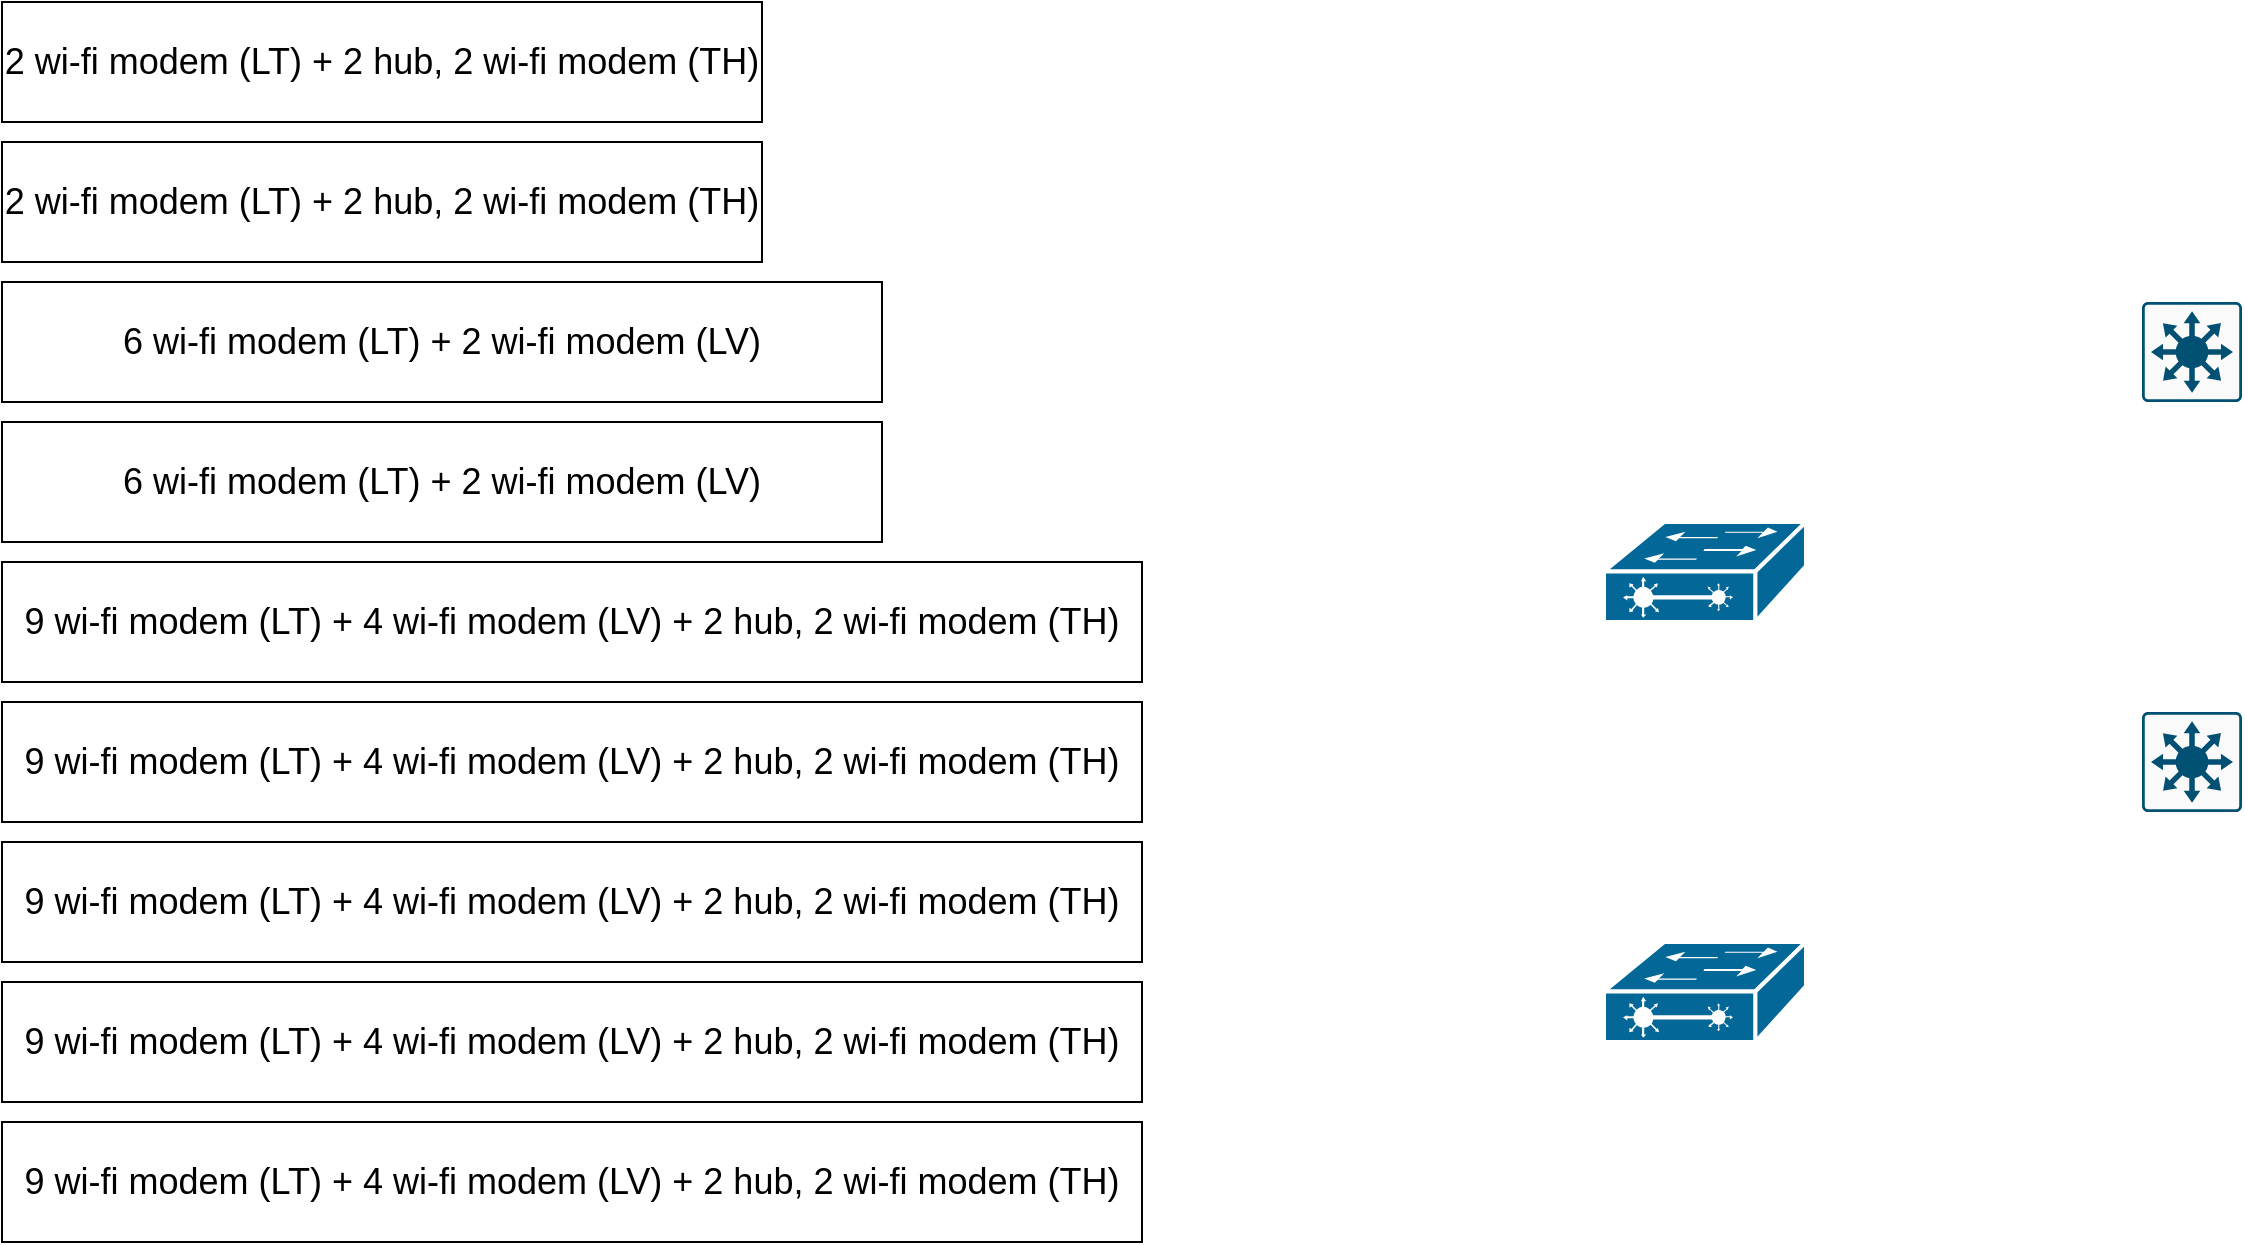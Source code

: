 <mxfile version="26.2.9">
  <diagram id="6a731a19-8d31-9384-78a2-239565b7b9f0" name="Page-1">
    <mxGraphModel dx="1413" dy="1000" grid="1" gridSize="10" guides="1" tooltips="1" connect="1" arrows="1" fold="1" page="1" pageScale="1" pageWidth="827" pageHeight="1169" background="none" math="0" shadow="0">
      <root>
        <mxCell id="0" />
        <mxCell id="1" parent="0" />
        <mxCell id="oVEx0SljTwmEqMyn1o7I-2266" value="&lt;font style=&quot;font-size: 18px;&quot;&gt;2 wi-fi modem (LT) + 2 hub, 2 wi-fi modem (TH)&lt;/font&gt;" style="rounded=0;whiteSpace=wrap;html=1;" vertex="1" parent="1">
          <mxGeometry x="440" y="290" width="380" height="60" as="geometry" />
        </mxCell>
        <mxCell id="oVEx0SljTwmEqMyn1o7I-2267" value="&lt;font style=&quot;font-size: 18px;&quot;&gt;2 wi-fi modem (LT) + 2 hub, 2 wi-fi modem (TH)&lt;/font&gt;" style="rounded=0;whiteSpace=wrap;html=1;" vertex="1" parent="1">
          <mxGeometry x="440" y="360" width="380" height="60" as="geometry" />
        </mxCell>
        <mxCell id="oVEx0SljTwmEqMyn1o7I-2268" value="&lt;font style=&quot;font-size: 18px;&quot;&gt;6 wi-fi modem (LT) + 2 wi-fi modem (LV)&lt;/font&gt;" style="rounded=0;whiteSpace=wrap;html=1;" vertex="1" parent="1">
          <mxGeometry x="440" y="430" width="440" height="60" as="geometry" />
        </mxCell>
        <mxCell id="oVEx0SljTwmEqMyn1o7I-2269" value="&lt;font style=&quot;font-size: 18px;&quot;&gt;6 wi-fi modem (LT) + 2 wi-fi modem (LV)&lt;/font&gt;" style="rounded=0;whiteSpace=wrap;html=1;" vertex="1" parent="1">
          <mxGeometry x="440" y="500" width="440" height="60" as="geometry" />
        </mxCell>
        <mxCell id="oVEx0SljTwmEqMyn1o7I-2270" value="&lt;font style=&quot;font-size: 18px;&quot;&gt;9 wi-fi modem (LT) + 4 wi-fi modem (LV) + 2 hub, 2 wi-fi modem (TH)&lt;/font&gt;" style="rounded=0;whiteSpace=wrap;html=1;" vertex="1" parent="1">
          <mxGeometry x="440" y="570" width="570" height="60" as="geometry" />
        </mxCell>
        <mxCell id="oVEx0SljTwmEqMyn1o7I-2271" value="&lt;font style=&quot;font-size: 18px;&quot;&gt;9 wi-fi modem (LT) + 4 wi-fi modem (LV) + 2 hub, 2 wi-fi modem (TH)&lt;/font&gt;" style="rounded=0;whiteSpace=wrap;html=1;" vertex="1" parent="1">
          <mxGeometry x="440" y="640" width="570" height="60" as="geometry" />
        </mxCell>
        <mxCell id="oVEx0SljTwmEqMyn1o7I-2272" value="&lt;font style=&quot;font-size: 18px;&quot;&gt;9 wi-fi modem (LT) + 4 wi-fi modem (LV) + 2 hub, 2 wi-fi modem (TH)&lt;/font&gt;" style="rounded=0;whiteSpace=wrap;html=1;" vertex="1" parent="1">
          <mxGeometry x="440" y="710" width="570" height="60" as="geometry" />
        </mxCell>
        <mxCell id="oVEx0SljTwmEqMyn1o7I-2273" value="&lt;font style=&quot;font-size: 18px;&quot;&gt;9 wi-fi modem (LT) + 4 wi-fi modem (LV) + 2 hub, 2 wi-fi modem (TH)&lt;/font&gt;" style="rounded=0;whiteSpace=wrap;html=1;" vertex="1" parent="1">
          <mxGeometry x="440" y="780" width="570" height="60" as="geometry" />
        </mxCell>
        <mxCell id="oVEx0SljTwmEqMyn1o7I-2274" value="&lt;font style=&quot;font-size: 18px;&quot;&gt;9 wi-fi modem (LT) + 4 wi-fi modem (LV) + 2 hub, 2 wi-fi modem (TH)&lt;/font&gt;" style="rounded=0;whiteSpace=wrap;html=1;" vertex="1" parent="1">
          <mxGeometry x="440" y="850" width="570" height="60" as="geometry" />
        </mxCell>
        <mxCell id="oVEx0SljTwmEqMyn1o7I-2277" value="" style="sketch=0;points=[[0.015,0.015,0],[0.985,0.015,0],[0.985,0.985,0],[0.015,0.985,0],[0.25,0,0],[0.5,0,0],[0.75,0,0],[1,0.25,0],[1,0.5,0],[1,0.75,0],[0.75,1,0],[0.5,1,0],[0.25,1,0],[0,0.75,0],[0,0.5,0],[0,0.25,0]];verticalLabelPosition=bottom;html=1;verticalAlign=top;aspect=fixed;align=center;pointerEvents=1;shape=mxgraph.cisco19.rect;prIcon=l3_switch;fillColor=#FAFAFA;strokeColor=#005073;" vertex="1" parent="1">
          <mxGeometry x="1510" y="440" width="50" height="50" as="geometry" />
        </mxCell>
        <mxCell id="oVEx0SljTwmEqMyn1o7I-2278" value="" style="sketch=0;points=[[0.015,0.015,0],[0.985,0.015,0],[0.985,0.985,0],[0.015,0.985,0],[0.25,0,0],[0.5,0,0],[0.75,0,0],[1,0.25,0],[1,0.5,0],[1,0.75,0],[0.75,1,0],[0.5,1,0],[0.25,1,0],[0,0.75,0],[0,0.5,0],[0,0.25,0]];verticalLabelPosition=bottom;html=1;verticalAlign=top;aspect=fixed;align=center;pointerEvents=1;shape=mxgraph.cisco19.rect;prIcon=l3_switch;fillColor=#FAFAFA;strokeColor=#005073;" vertex="1" parent="1">
          <mxGeometry x="1510" y="645" width="50" height="50" as="geometry" />
        </mxCell>
        <mxCell id="oVEx0SljTwmEqMyn1o7I-2279" value="" style="shape=mxgraph.cisco.switches.layer_2_remote_switch;html=1;pointerEvents=1;dashed=0;fillColor=#036897;strokeColor=#ffffff;strokeWidth=2;verticalLabelPosition=bottom;verticalAlign=top;align=center;outlineConnect=0;" vertex="1" parent="1">
          <mxGeometry x="1241" y="550" width="101" height="50" as="geometry" />
        </mxCell>
        <mxCell id="oVEx0SljTwmEqMyn1o7I-2280" value="" style="shape=mxgraph.cisco.switches.layer_2_remote_switch;html=1;pointerEvents=1;dashed=0;fillColor=#036897;strokeColor=#ffffff;strokeWidth=2;verticalLabelPosition=bottom;verticalAlign=top;align=center;outlineConnect=0;" vertex="1" parent="1">
          <mxGeometry x="1241" y="760" width="101" height="50" as="geometry" />
        </mxCell>
      </root>
    </mxGraphModel>
  </diagram>
</mxfile>
